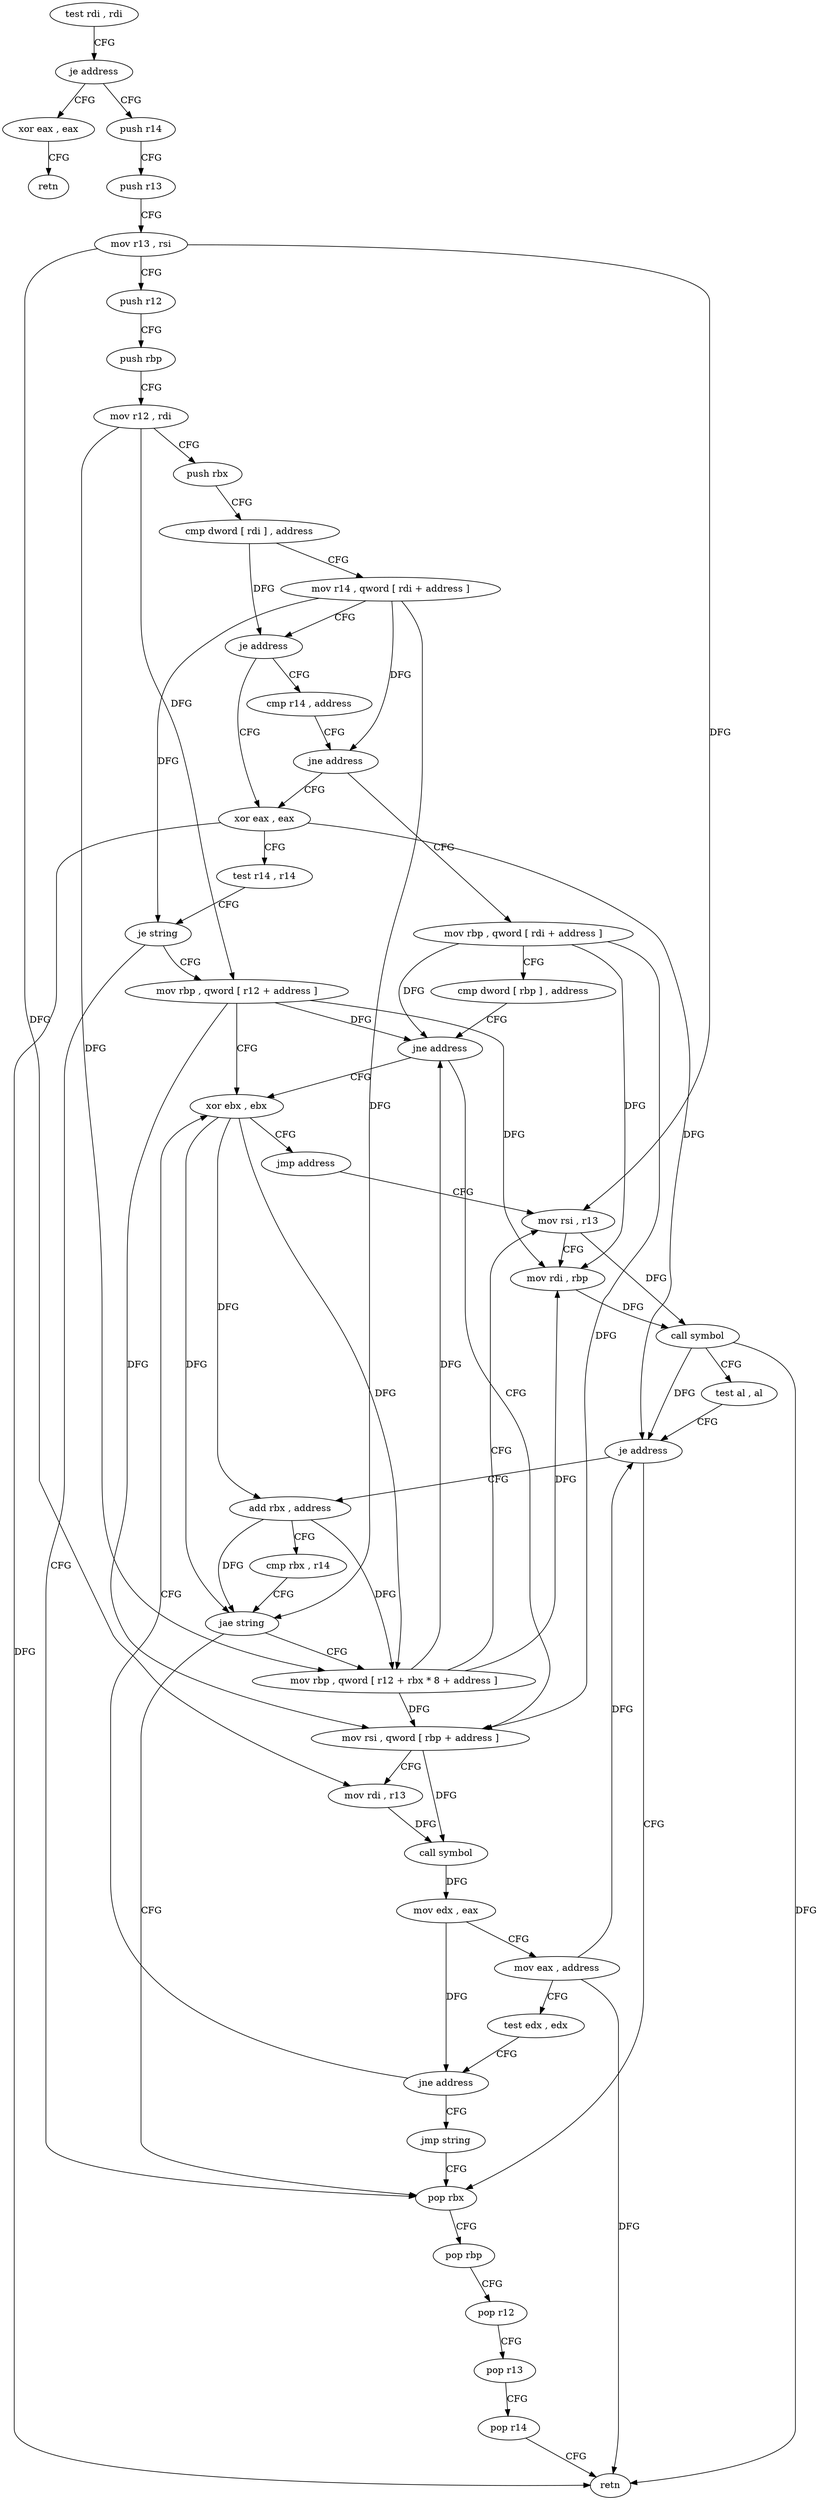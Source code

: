 digraph "func" {
"122704" [label = "test rdi , rdi" ]
"122707" [label = "je address" ]
"122848" [label = "xor eax , eax" ]
"122713" [label = "push r14" ]
"122850" [label = "retn" ]
"122715" [label = "push r13" ]
"122717" [label = "mov r13 , rsi" ]
"122720" [label = "push r12" ]
"122722" [label = "push rbp" ]
"122723" [label = "mov r12 , rdi" ]
"122726" [label = "push rbx" ]
"122727" [label = "cmp dword [ rdi ] , address" ]
"122730" [label = "mov r14 , qword [ rdi + address ]" ]
"122734" [label = "je address" ]
"122800" [label = "cmp r14 , address" ]
"122736" [label = "xor eax , eax" ]
"122804" [label = "jne address" ]
"122806" [label = "mov rbp , qword [ rdi + address ]" ]
"122738" [label = "test r14 , r14" ]
"122741" [label = "je string" ]
"122781" [label = "pop rbx" ]
"122743" [label = "mov rbp , qword [ r12 + address ]" ]
"122810" [label = "cmp dword [ rbp ] , address" ]
"122814" [label = "jne address" ]
"122748" [label = "xor ebx , ebx" ]
"122816" [label = "mov rsi , qword [ rbp + address ]" ]
"122782" [label = "pop rbp" ]
"122783" [label = "pop r12" ]
"122785" [label = "pop r13" ]
"122787" [label = "pop r14" ]
"122789" [label = "retn" ]
"122750" [label = "jmp address" ]
"122766" [label = "mov rsi , r13" ]
"122820" [label = "mov rdi , r13" ]
"122823" [label = "call symbol" ]
"122828" [label = "mov edx , eax" ]
"122830" [label = "mov eax , address" ]
"122835" [label = "test edx , edx" ]
"122837" [label = "jne address" ]
"122839" [label = "jmp string" ]
"122769" [label = "mov rdi , rbp" ]
"122772" [label = "call symbol" ]
"122777" [label = "test al , al" ]
"122779" [label = "je address" ]
"122752" [label = "add rbx , address" ]
"122756" [label = "cmp rbx , r14" ]
"122759" [label = "jae string" ]
"122761" [label = "mov rbp , qword [ r12 + rbx * 8 + address ]" ]
"122704" -> "122707" [ label = "CFG" ]
"122707" -> "122848" [ label = "CFG" ]
"122707" -> "122713" [ label = "CFG" ]
"122848" -> "122850" [ label = "CFG" ]
"122713" -> "122715" [ label = "CFG" ]
"122715" -> "122717" [ label = "CFG" ]
"122717" -> "122720" [ label = "CFG" ]
"122717" -> "122820" [ label = "DFG" ]
"122717" -> "122766" [ label = "DFG" ]
"122720" -> "122722" [ label = "CFG" ]
"122722" -> "122723" [ label = "CFG" ]
"122723" -> "122726" [ label = "CFG" ]
"122723" -> "122743" [ label = "DFG" ]
"122723" -> "122761" [ label = "DFG" ]
"122726" -> "122727" [ label = "CFG" ]
"122727" -> "122730" [ label = "CFG" ]
"122727" -> "122734" [ label = "DFG" ]
"122730" -> "122734" [ label = "CFG" ]
"122730" -> "122804" [ label = "DFG" ]
"122730" -> "122741" [ label = "DFG" ]
"122730" -> "122759" [ label = "DFG" ]
"122734" -> "122800" [ label = "CFG" ]
"122734" -> "122736" [ label = "CFG" ]
"122800" -> "122804" [ label = "CFG" ]
"122736" -> "122738" [ label = "CFG" ]
"122736" -> "122789" [ label = "DFG" ]
"122736" -> "122779" [ label = "DFG" ]
"122804" -> "122736" [ label = "CFG" ]
"122804" -> "122806" [ label = "CFG" ]
"122806" -> "122810" [ label = "CFG" ]
"122806" -> "122814" [ label = "DFG" ]
"122806" -> "122816" [ label = "DFG" ]
"122806" -> "122769" [ label = "DFG" ]
"122738" -> "122741" [ label = "CFG" ]
"122741" -> "122781" [ label = "CFG" ]
"122741" -> "122743" [ label = "CFG" ]
"122781" -> "122782" [ label = "CFG" ]
"122743" -> "122748" [ label = "CFG" ]
"122743" -> "122814" [ label = "DFG" ]
"122743" -> "122816" [ label = "DFG" ]
"122743" -> "122769" [ label = "DFG" ]
"122810" -> "122814" [ label = "CFG" ]
"122814" -> "122748" [ label = "CFG" ]
"122814" -> "122816" [ label = "CFG" ]
"122748" -> "122750" [ label = "CFG" ]
"122748" -> "122752" [ label = "DFG" ]
"122748" -> "122759" [ label = "DFG" ]
"122748" -> "122761" [ label = "DFG" ]
"122816" -> "122820" [ label = "CFG" ]
"122816" -> "122823" [ label = "DFG" ]
"122782" -> "122783" [ label = "CFG" ]
"122783" -> "122785" [ label = "CFG" ]
"122785" -> "122787" [ label = "CFG" ]
"122787" -> "122789" [ label = "CFG" ]
"122750" -> "122766" [ label = "CFG" ]
"122766" -> "122769" [ label = "CFG" ]
"122766" -> "122772" [ label = "DFG" ]
"122820" -> "122823" [ label = "DFG" ]
"122823" -> "122828" [ label = "DFG" ]
"122828" -> "122830" [ label = "CFG" ]
"122828" -> "122837" [ label = "DFG" ]
"122830" -> "122835" [ label = "CFG" ]
"122830" -> "122789" [ label = "DFG" ]
"122830" -> "122779" [ label = "DFG" ]
"122835" -> "122837" [ label = "CFG" ]
"122837" -> "122748" [ label = "CFG" ]
"122837" -> "122839" [ label = "CFG" ]
"122839" -> "122781" [ label = "CFG" ]
"122769" -> "122772" [ label = "DFG" ]
"122772" -> "122777" [ label = "CFG" ]
"122772" -> "122789" [ label = "DFG" ]
"122772" -> "122779" [ label = "DFG" ]
"122777" -> "122779" [ label = "CFG" ]
"122779" -> "122752" [ label = "CFG" ]
"122779" -> "122781" [ label = "CFG" ]
"122752" -> "122756" [ label = "CFG" ]
"122752" -> "122759" [ label = "DFG" ]
"122752" -> "122761" [ label = "DFG" ]
"122756" -> "122759" [ label = "CFG" ]
"122759" -> "122781" [ label = "CFG" ]
"122759" -> "122761" [ label = "CFG" ]
"122761" -> "122766" [ label = "CFG" ]
"122761" -> "122814" [ label = "DFG" ]
"122761" -> "122816" [ label = "DFG" ]
"122761" -> "122769" [ label = "DFG" ]
}
